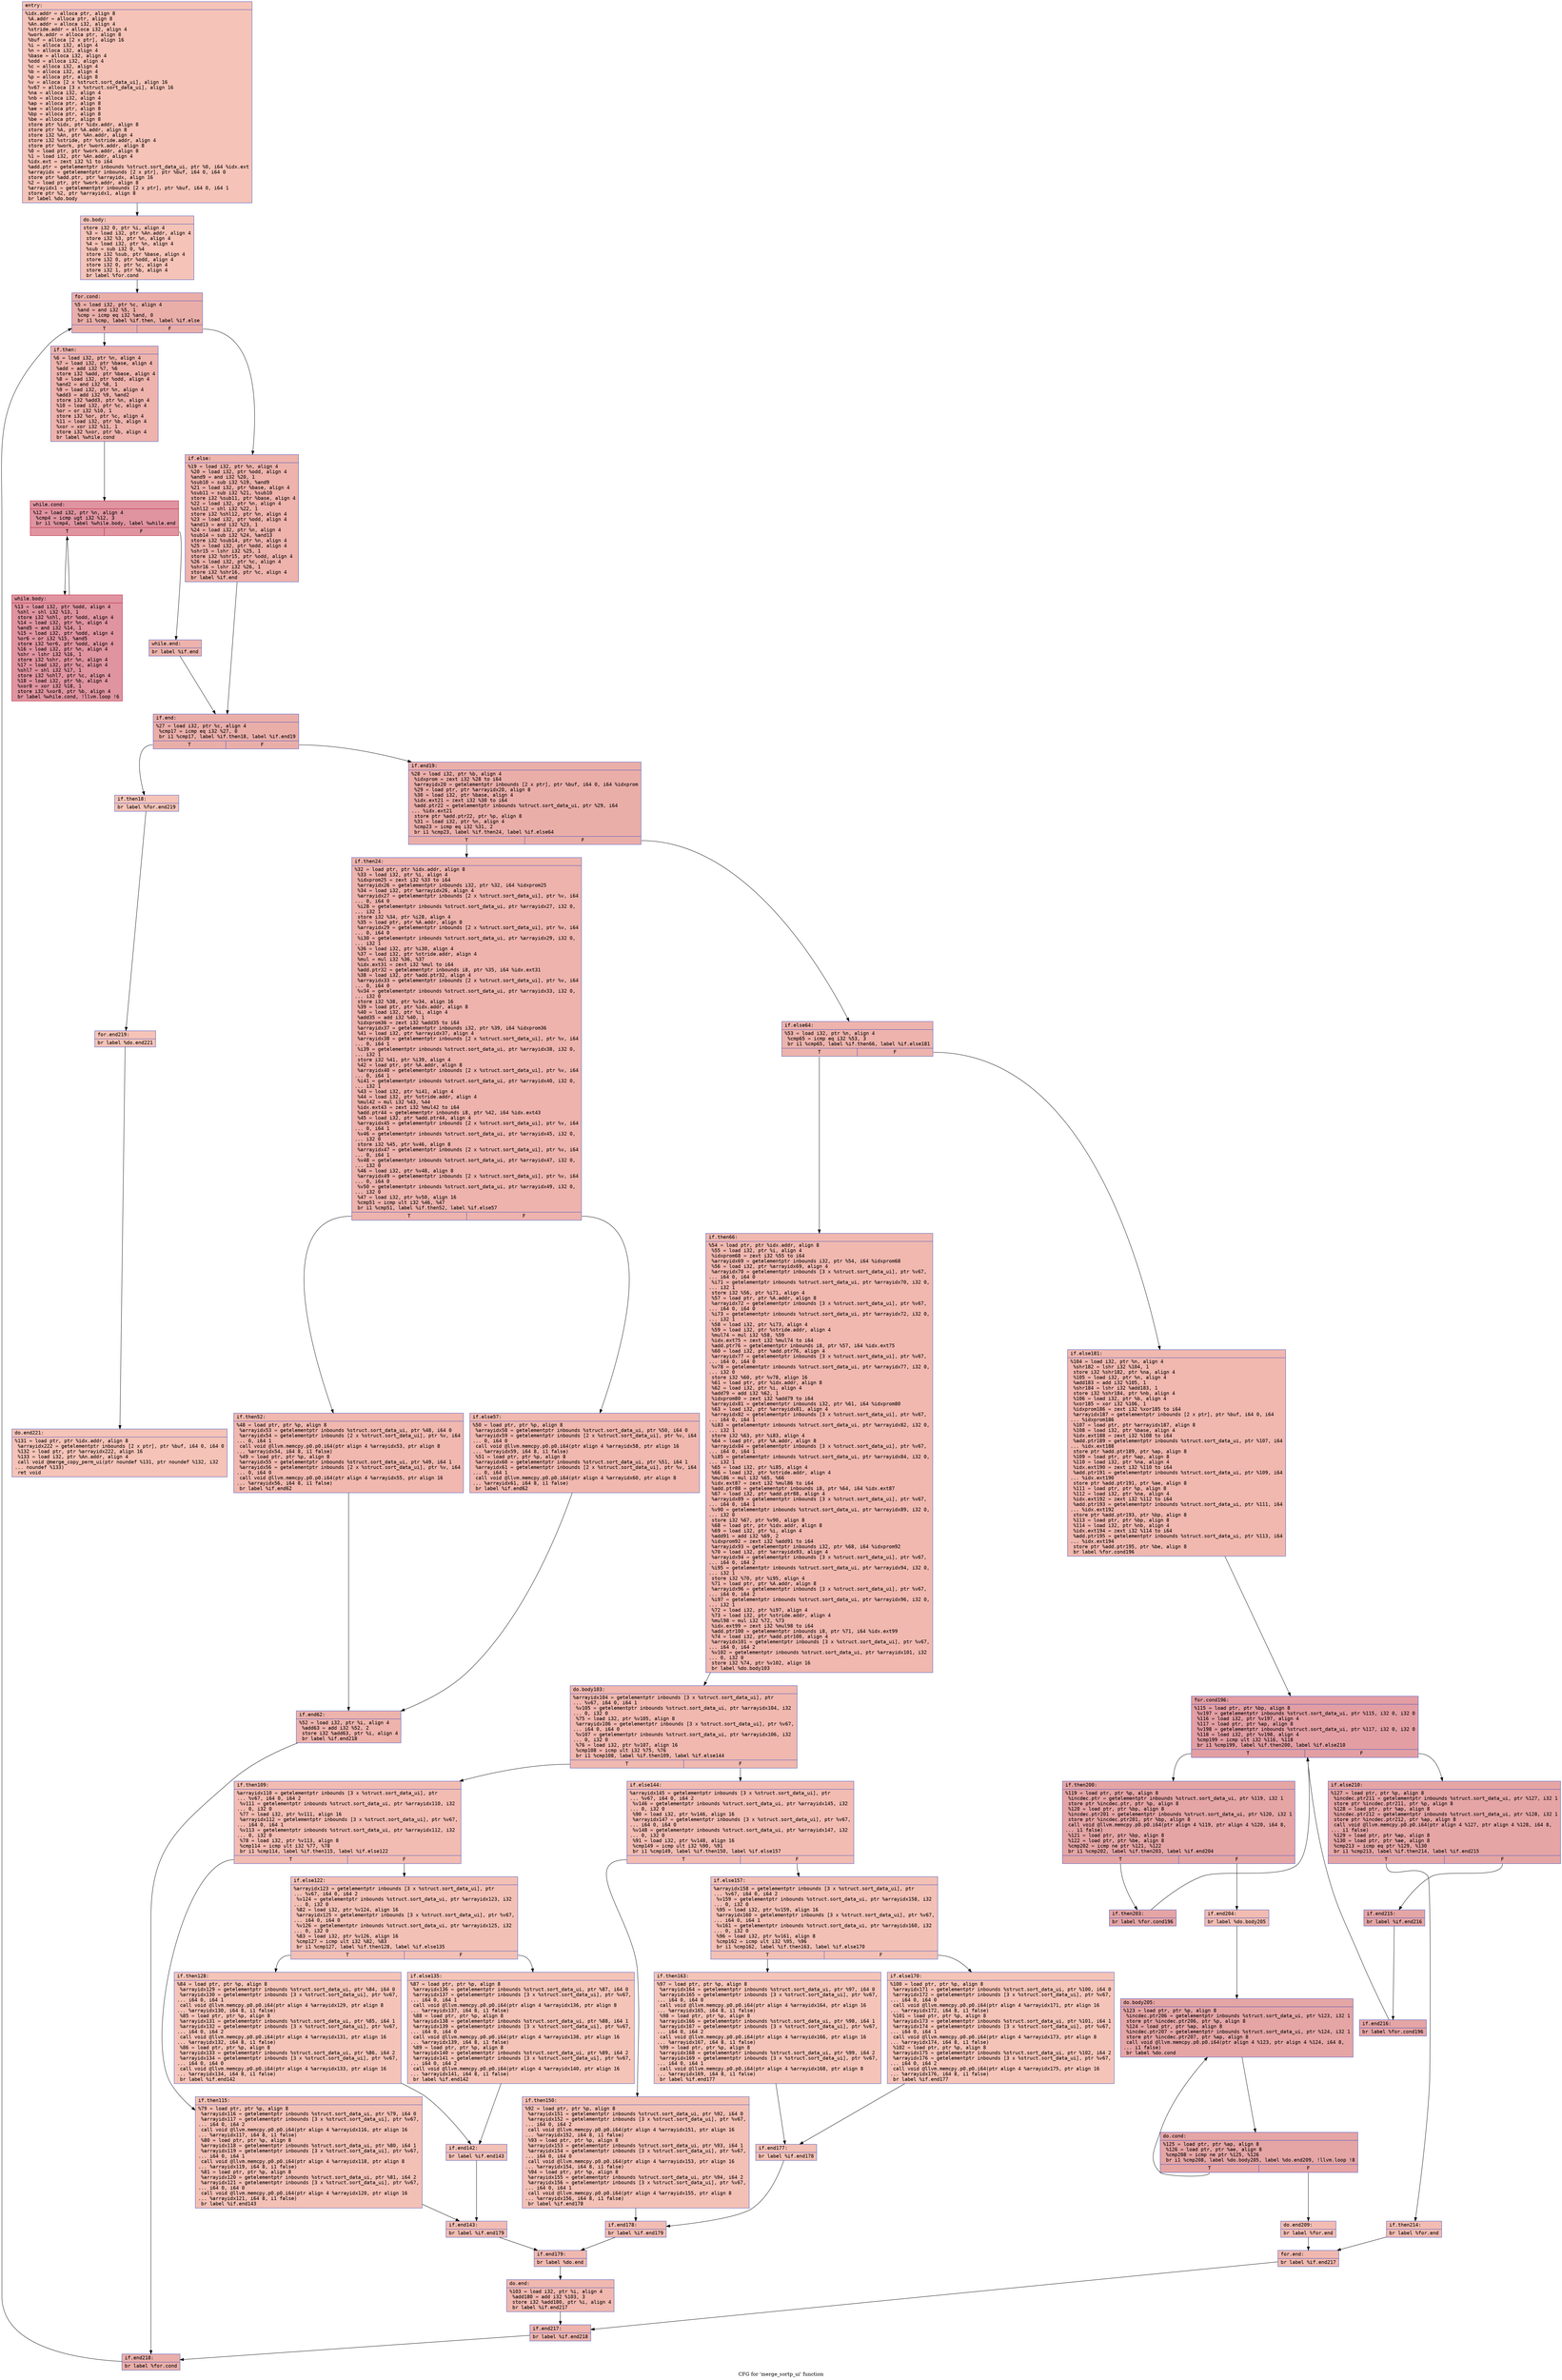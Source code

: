 digraph "CFG for 'merge_sortp_ui' function" {
	label="CFG for 'merge_sortp_ui' function";

	Node0x5564aadb8450 [shape=record,color="#3d50c3ff", style=filled, fillcolor="#e8765c70" fontname="Courier",label="{entry:\l|  %idx.addr = alloca ptr, align 8\l  %A.addr = alloca ptr, align 8\l  %An.addr = alloca i32, align 4\l  %stride.addr = alloca i32, align 4\l  %work.addr = alloca ptr, align 8\l  %buf = alloca [2 x ptr], align 16\l  %i = alloca i32, align 4\l  %n = alloca i32, align 4\l  %base = alloca i32, align 4\l  %odd = alloca i32, align 4\l  %c = alloca i32, align 4\l  %b = alloca i32, align 4\l  %p = alloca ptr, align 8\l  %v = alloca [2 x %struct.sort_data_ui], align 16\l  %v67 = alloca [3 x %struct.sort_data_ui], align 16\l  %na = alloca i32, align 4\l  %nb = alloca i32, align 4\l  %ap = alloca ptr, align 8\l  %ae = alloca ptr, align 8\l  %bp = alloca ptr, align 8\l  %be = alloca ptr, align 8\l  store ptr %idx, ptr %idx.addr, align 8\l  store ptr %A, ptr %A.addr, align 8\l  store i32 %An, ptr %An.addr, align 4\l  store i32 %stride, ptr %stride.addr, align 4\l  store ptr %work, ptr %work.addr, align 8\l  %0 = load ptr, ptr %work.addr, align 8\l  %1 = load i32, ptr %An.addr, align 4\l  %idx.ext = zext i32 %1 to i64\l  %add.ptr = getelementptr inbounds %struct.sort_data_ui, ptr %0, i64 %idx.ext\l  %arrayidx = getelementptr inbounds [2 x ptr], ptr %buf, i64 0, i64 0\l  store ptr %add.ptr, ptr %arrayidx, align 16\l  %2 = load ptr, ptr %work.addr, align 8\l  %arrayidx1 = getelementptr inbounds [2 x ptr], ptr %buf, i64 0, i64 1\l  store ptr %2, ptr %arrayidx1, align 8\l  br label %do.body\l}"];
	Node0x5564aadb8450 -> Node0x5564aadba020[tooltip="entry -> do.body\nProbability 100.00%" ];
	Node0x5564aadba020 [shape=record,color="#3d50c3ff", style=filled, fillcolor="#e8765c70" fontname="Courier",label="{do.body:\l|  store i32 0, ptr %i, align 4\l  %3 = load i32, ptr %An.addr, align 4\l  store i32 %3, ptr %n, align 4\l  %4 = load i32, ptr %n, align 4\l  %sub = sub i32 0, %4\l  store i32 %sub, ptr %base, align 4\l  store i32 0, ptr %odd, align 4\l  store i32 0, ptr %c, align 4\l  store i32 1, ptr %b, align 4\l  br label %for.cond\l}"];
	Node0x5564aadba020 -> Node0x5564aadba650[tooltip="do.body -> for.cond\nProbability 100.00%" ];
	Node0x5564aadba650 [shape=record,color="#3d50c3ff", style=filled, fillcolor="#d0473d70" fontname="Courier",label="{for.cond:\l|  %5 = load i32, ptr %c, align 4\l  %and = and i32 %5, 1\l  %cmp = icmp eq i32 %and, 0\l  br i1 %cmp, label %if.then, label %if.else\l|{<s0>T|<s1>F}}"];
	Node0x5564aadba650:s0 -> Node0x5564aadba920[tooltip="for.cond -> if.then\nProbability 50.00%" ];
	Node0x5564aadba650:s1 -> Node0x5564aadba990[tooltip="for.cond -> if.else\nProbability 50.00%" ];
	Node0x5564aadba920 [shape=record,color="#3d50c3ff", style=filled, fillcolor="#d6524470" fontname="Courier",label="{if.then:\l|  %6 = load i32, ptr %n, align 4\l  %7 = load i32, ptr %base, align 4\l  %add = add i32 %7, %6\l  store i32 %add, ptr %base, align 4\l  %8 = load i32, ptr %odd, align 4\l  %and2 = and i32 %8, 1\l  %9 = load i32, ptr %n, align 4\l  %add3 = add i32 %9, %and2\l  store i32 %add3, ptr %n, align 4\l  %10 = load i32, ptr %c, align 4\l  %or = or i32 %10, 1\l  store i32 %or, ptr %c, align 4\l  %11 = load i32, ptr %b, align 4\l  %xor = xor i32 %11, 1\l  store i32 %xor, ptr %b, align 4\l  br label %while.cond\l}"];
	Node0x5564aadba920 -> Node0x5564aadbb3a0[tooltip="if.then -> while.cond\nProbability 100.00%" ];
	Node0x5564aadbb3a0 [shape=record,color="#b70d28ff", style=filled, fillcolor="#b70d2870" fontname="Courier",label="{while.cond:\l|  %12 = load i32, ptr %n, align 4\l  %cmp4 = icmp ugt i32 %12, 3\l  br i1 %cmp4, label %while.body, label %while.end\l|{<s0>T|<s1>F}}"];
	Node0x5564aadbb3a0:s0 -> Node0x5564aadbb5c0[tooltip="while.cond -> while.body\nProbability 96.88%" ];
	Node0x5564aadbb3a0:s1 -> Node0x5564aadbb640[tooltip="while.cond -> while.end\nProbability 3.12%" ];
	Node0x5564aadbb5c0 [shape=record,color="#b70d28ff", style=filled, fillcolor="#b70d2870" fontname="Courier",label="{while.body:\l|  %13 = load i32, ptr %odd, align 4\l  %shl = shl i32 %13, 1\l  store i32 %shl, ptr %odd, align 4\l  %14 = load i32, ptr %n, align 4\l  %and5 = and i32 %14, 1\l  %15 = load i32, ptr %odd, align 4\l  %or6 = or i32 %15, %and5\l  store i32 %or6, ptr %odd, align 4\l  %16 = load i32, ptr %n, align 4\l  %shr = lshr i32 %16, 1\l  store i32 %shr, ptr %n, align 4\l  %17 = load i32, ptr %c, align 4\l  %shl7 = shl i32 %17, 1\l  store i32 %shl7, ptr %c, align 4\l  %18 = load i32, ptr %b, align 4\l  %xor8 = xor i32 %18, 1\l  store i32 %xor8, ptr %b, align 4\l  br label %while.cond, !llvm.loop !6\l}"];
	Node0x5564aadbb5c0 -> Node0x5564aadbb3a0[tooltip="while.body -> while.cond\nProbability 100.00%" ];
	Node0x5564aadbb640 [shape=record,color="#3d50c3ff", style=filled, fillcolor="#d6524470" fontname="Courier",label="{while.end:\l|  br label %if.end\l}"];
	Node0x5564aadbb640 -> Node0x5564aadbc990[tooltip="while.end -> if.end\nProbability 100.00%" ];
	Node0x5564aadba990 [shape=record,color="#3d50c3ff", style=filled, fillcolor="#d6524470" fontname="Courier",label="{if.else:\l|  %19 = load i32, ptr %n, align 4\l  %20 = load i32, ptr %odd, align 4\l  %and9 = and i32 %20, 1\l  %sub10 = sub i32 %19, %and9\l  %21 = load i32, ptr %base, align 4\l  %sub11 = sub i32 %21, %sub10\l  store i32 %sub11, ptr %base, align 4\l  %22 = load i32, ptr %n, align 4\l  %shl12 = shl i32 %22, 1\l  store i32 %shl12, ptr %n, align 4\l  %23 = load i32, ptr %odd, align 4\l  %and13 = and i32 %23, 1\l  %24 = load i32, ptr %n, align 4\l  %sub14 = sub i32 %24, %and13\l  store i32 %sub14, ptr %n, align 4\l  %25 = load i32, ptr %odd, align 4\l  %shr15 = lshr i32 %25, 1\l  store i32 %shr15, ptr %odd, align 4\l  %26 = load i32, ptr %c, align 4\l  %shr16 = lshr i32 %26, 1\l  store i32 %shr16, ptr %c, align 4\l  br label %if.end\l}"];
	Node0x5564aadba990 -> Node0x5564aadbc990[tooltip="if.else -> if.end\nProbability 100.00%" ];
	Node0x5564aadbc990 [shape=record,color="#3d50c3ff", style=filled, fillcolor="#d0473d70" fontname="Courier",label="{if.end:\l|  %27 = load i32, ptr %c, align 4\l  %cmp17 = icmp eq i32 %27, 0\l  br i1 %cmp17, label %if.then18, label %if.end19\l|{<s0>T|<s1>F}}"];
	Node0x5564aadbc990:s0 -> Node0x5564aadbd8b0[tooltip="if.end -> if.then18\nProbability 3.12%" ];
	Node0x5564aadbc990:s1 -> Node0x5564aadbd930[tooltip="if.end -> if.end19\nProbability 96.88%" ];
	Node0x5564aadbd8b0 [shape=record,color="#3d50c3ff", style=filled, fillcolor="#e8765c70" fontname="Courier",label="{if.then18:\l|  br label %for.end219\l}"];
	Node0x5564aadbd8b0 -> Node0x5564aadbda60[tooltip="if.then18 -> for.end219\nProbability 100.00%" ];
	Node0x5564aadbd930 [shape=record,color="#3d50c3ff", style=filled, fillcolor="#d0473d70" fontname="Courier",label="{if.end19:\l|  %28 = load i32, ptr %b, align 4\l  %idxprom = zext i32 %28 to i64\l  %arrayidx20 = getelementptr inbounds [2 x ptr], ptr %buf, i64 0, i64 %idxprom\l  %29 = load ptr, ptr %arrayidx20, align 8\l  %30 = load i32, ptr %base, align 4\l  %idx.ext21 = zext i32 %30 to i64\l  %add.ptr22 = getelementptr inbounds %struct.sort_data_ui, ptr %29, i64\l... %idx.ext21\l  store ptr %add.ptr22, ptr %p, align 8\l  %31 = load i32, ptr %n, align 4\l  %cmp23 = icmp eq i32 %31, 2\l  br i1 %cmp23, label %if.then24, label %if.else64\l|{<s0>T|<s1>F}}"];
	Node0x5564aadbd930:s0 -> Node0x5564aadbe190[tooltip="if.end19 -> if.then24\nProbability 50.00%" ];
	Node0x5564aadbd930:s1 -> Node0x5564aadbe210[tooltip="if.end19 -> if.else64\nProbability 50.00%" ];
	Node0x5564aadbe190 [shape=record,color="#3d50c3ff", style=filled, fillcolor="#d6524470" fontname="Courier",label="{if.then24:\l|  %32 = load ptr, ptr %idx.addr, align 8\l  %33 = load i32, ptr %i, align 4\l  %idxprom25 = zext i32 %33 to i64\l  %arrayidx26 = getelementptr inbounds i32, ptr %32, i64 %idxprom25\l  %34 = load i32, ptr %arrayidx26, align 4\l  %arrayidx27 = getelementptr inbounds [2 x %struct.sort_data_ui], ptr %v, i64\l... 0, i64 0\l  %i28 = getelementptr inbounds %struct.sort_data_ui, ptr %arrayidx27, i32 0,\l... i32 1\l  store i32 %34, ptr %i28, align 4\l  %35 = load ptr, ptr %A.addr, align 8\l  %arrayidx29 = getelementptr inbounds [2 x %struct.sort_data_ui], ptr %v, i64\l... 0, i64 0\l  %i30 = getelementptr inbounds %struct.sort_data_ui, ptr %arrayidx29, i32 0,\l... i32 1\l  %36 = load i32, ptr %i30, align 4\l  %37 = load i32, ptr %stride.addr, align 4\l  %mul = mul i32 %36, %37\l  %idx.ext31 = zext i32 %mul to i64\l  %add.ptr32 = getelementptr inbounds i8, ptr %35, i64 %idx.ext31\l  %38 = load i32, ptr %add.ptr32, align 4\l  %arrayidx33 = getelementptr inbounds [2 x %struct.sort_data_ui], ptr %v, i64\l... 0, i64 0\l  %v34 = getelementptr inbounds %struct.sort_data_ui, ptr %arrayidx33, i32 0,\l... i32 0\l  store i32 %38, ptr %v34, align 16\l  %39 = load ptr, ptr %idx.addr, align 8\l  %40 = load i32, ptr %i, align 4\l  %add35 = add i32 %40, 1\l  %idxprom36 = zext i32 %add35 to i64\l  %arrayidx37 = getelementptr inbounds i32, ptr %39, i64 %idxprom36\l  %41 = load i32, ptr %arrayidx37, align 4\l  %arrayidx38 = getelementptr inbounds [2 x %struct.sort_data_ui], ptr %v, i64\l... 0, i64 1\l  %i39 = getelementptr inbounds %struct.sort_data_ui, ptr %arrayidx38, i32 0,\l... i32 1\l  store i32 %41, ptr %i39, align 4\l  %42 = load ptr, ptr %A.addr, align 8\l  %arrayidx40 = getelementptr inbounds [2 x %struct.sort_data_ui], ptr %v, i64\l... 0, i64 1\l  %i41 = getelementptr inbounds %struct.sort_data_ui, ptr %arrayidx40, i32 0,\l... i32 1\l  %43 = load i32, ptr %i41, align 4\l  %44 = load i32, ptr %stride.addr, align 4\l  %mul42 = mul i32 %43, %44\l  %idx.ext43 = zext i32 %mul42 to i64\l  %add.ptr44 = getelementptr inbounds i8, ptr %42, i64 %idx.ext43\l  %45 = load i32, ptr %add.ptr44, align 4\l  %arrayidx45 = getelementptr inbounds [2 x %struct.sort_data_ui], ptr %v, i64\l... 0, i64 1\l  %v46 = getelementptr inbounds %struct.sort_data_ui, ptr %arrayidx45, i32 0,\l... i32 0\l  store i32 %45, ptr %v46, align 8\l  %arrayidx47 = getelementptr inbounds [2 x %struct.sort_data_ui], ptr %v, i64\l... 0, i64 1\l  %v48 = getelementptr inbounds %struct.sort_data_ui, ptr %arrayidx47, i32 0,\l... i32 0\l  %46 = load i32, ptr %v48, align 8\l  %arrayidx49 = getelementptr inbounds [2 x %struct.sort_data_ui], ptr %v, i64\l... 0, i64 0\l  %v50 = getelementptr inbounds %struct.sort_data_ui, ptr %arrayidx49, i32 0,\l... i32 0\l  %47 = load i32, ptr %v50, align 16\l  %cmp51 = icmp ult i32 %46, %47\l  br i1 %cmp51, label %if.then52, label %if.else57\l|{<s0>T|<s1>F}}"];
	Node0x5564aadbe190:s0 -> Node0x5564aadbbed0[tooltip="if.then24 -> if.then52\nProbability 50.00%" ];
	Node0x5564aadbe190:s1 -> Node0x5564aadbbf50[tooltip="if.then24 -> if.else57\nProbability 50.00%" ];
	Node0x5564aadbbed0 [shape=record,color="#3d50c3ff", style=filled, fillcolor="#dc5d4a70" fontname="Courier",label="{if.then52:\l|  %48 = load ptr, ptr %p, align 8\l  %arrayidx53 = getelementptr inbounds %struct.sort_data_ui, ptr %48, i64 0\l  %arrayidx54 = getelementptr inbounds [2 x %struct.sort_data_ui], ptr %v, i64\l... 0, i64 1\l  call void @llvm.memcpy.p0.p0.i64(ptr align 4 %arrayidx53, ptr align 8\l... %arrayidx54, i64 8, i1 false)\l  %49 = load ptr, ptr %p, align 8\l  %arrayidx55 = getelementptr inbounds %struct.sort_data_ui, ptr %49, i64 1\l  %arrayidx56 = getelementptr inbounds [2 x %struct.sort_data_ui], ptr %v, i64\l... 0, i64 0\l  call void @llvm.memcpy.p0.p0.i64(ptr align 4 %arrayidx55, ptr align 16\l... %arrayidx56, i64 8, i1 false)\l  br label %if.end62\l}"];
	Node0x5564aadbbed0 -> Node0x5564aadc1d40[tooltip="if.then52 -> if.end62\nProbability 100.00%" ];
	Node0x5564aadbbf50 [shape=record,color="#3d50c3ff", style=filled, fillcolor="#dc5d4a70" fontname="Courier",label="{if.else57:\l|  %50 = load ptr, ptr %p, align 8\l  %arrayidx58 = getelementptr inbounds %struct.sort_data_ui, ptr %50, i64 0\l  %arrayidx59 = getelementptr inbounds [2 x %struct.sort_data_ui], ptr %v, i64\l... 0, i64 0\l  call void @llvm.memcpy.p0.p0.i64(ptr align 4 %arrayidx58, ptr align 16\l... %arrayidx59, i64 8, i1 false)\l  %51 = load ptr, ptr %p, align 8\l  %arrayidx60 = getelementptr inbounds %struct.sort_data_ui, ptr %51, i64 1\l  %arrayidx61 = getelementptr inbounds [2 x %struct.sort_data_ui], ptr %v, i64\l... 0, i64 1\l  call void @llvm.memcpy.p0.p0.i64(ptr align 4 %arrayidx60, ptr align 8\l... %arrayidx61, i64 8, i1 false)\l  br label %if.end62\l}"];
	Node0x5564aadbbf50 -> Node0x5564aadc1d40[tooltip="if.else57 -> if.end62\nProbability 100.00%" ];
	Node0x5564aadc1d40 [shape=record,color="#3d50c3ff", style=filled, fillcolor="#d6524470" fontname="Courier",label="{if.end62:\l|  %52 = load i32, ptr %i, align 4\l  %add63 = add i32 %52, 2\l  store i32 %add63, ptr %i, align 4\l  br label %if.end218\l}"];
	Node0x5564aadc1d40 -> Node0x5564aadc2770[tooltip="if.end62 -> if.end218\nProbability 100.00%" ];
	Node0x5564aadbe210 [shape=record,color="#3d50c3ff", style=filled, fillcolor="#d6524470" fontname="Courier",label="{if.else64:\l|  %53 = load i32, ptr %n, align 4\l  %cmp65 = icmp eq i32 %53, 3\l  br i1 %cmp65, label %if.then66, label %if.else181\l|{<s0>T|<s1>F}}"];
	Node0x5564aadbe210:s0 -> Node0x5564aadc2940[tooltip="if.else64 -> if.then66\nProbability 50.00%" ];
	Node0x5564aadbe210:s1 -> Node0x5564aadc2990[tooltip="if.else64 -> if.else181\nProbability 50.00%" ];
	Node0x5564aadc2940 [shape=record,color="#3d50c3ff", style=filled, fillcolor="#dc5d4a70" fontname="Courier",label="{if.then66:\l|  %54 = load ptr, ptr %idx.addr, align 8\l  %55 = load i32, ptr %i, align 4\l  %idxprom68 = zext i32 %55 to i64\l  %arrayidx69 = getelementptr inbounds i32, ptr %54, i64 %idxprom68\l  %56 = load i32, ptr %arrayidx69, align 4\l  %arrayidx70 = getelementptr inbounds [3 x %struct.sort_data_ui], ptr %v67,\l... i64 0, i64 0\l  %i71 = getelementptr inbounds %struct.sort_data_ui, ptr %arrayidx70, i32 0,\l... i32 1\l  store i32 %56, ptr %i71, align 4\l  %57 = load ptr, ptr %A.addr, align 8\l  %arrayidx72 = getelementptr inbounds [3 x %struct.sort_data_ui], ptr %v67,\l... i64 0, i64 0\l  %i73 = getelementptr inbounds %struct.sort_data_ui, ptr %arrayidx72, i32 0,\l... i32 1\l  %58 = load i32, ptr %i73, align 4\l  %59 = load i32, ptr %stride.addr, align 4\l  %mul74 = mul i32 %58, %59\l  %idx.ext75 = zext i32 %mul74 to i64\l  %add.ptr76 = getelementptr inbounds i8, ptr %57, i64 %idx.ext75\l  %60 = load i32, ptr %add.ptr76, align 4\l  %arrayidx77 = getelementptr inbounds [3 x %struct.sort_data_ui], ptr %v67,\l... i64 0, i64 0\l  %v78 = getelementptr inbounds %struct.sort_data_ui, ptr %arrayidx77, i32 0,\l... i32 0\l  store i32 %60, ptr %v78, align 16\l  %61 = load ptr, ptr %idx.addr, align 8\l  %62 = load i32, ptr %i, align 4\l  %add79 = add i32 %62, 1\l  %idxprom80 = zext i32 %add79 to i64\l  %arrayidx81 = getelementptr inbounds i32, ptr %61, i64 %idxprom80\l  %63 = load i32, ptr %arrayidx81, align 4\l  %arrayidx82 = getelementptr inbounds [3 x %struct.sort_data_ui], ptr %v67,\l... i64 0, i64 1\l  %i83 = getelementptr inbounds %struct.sort_data_ui, ptr %arrayidx82, i32 0,\l... i32 1\l  store i32 %63, ptr %i83, align 4\l  %64 = load ptr, ptr %A.addr, align 8\l  %arrayidx84 = getelementptr inbounds [3 x %struct.sort_data_ui], ptr %v67,\l... i64 0, i64 1\l  %i85 = getelementptr inbounds %struct.sort_data_ui, ptr %arrayidx84, i32 0,\l... i32 1\l  %65 = load i32, ptr %i85, align 4\l  %66 = load i32, ptr %stride.addr, align 4\l  %mul86 = mul i32 %65, %66\l  %idx.ext87 = zext i32 %mul86 to i64\l  %add.ptr88 = getelementptr inbounds i8, ptr %64, i64 %idx.ext87\l  %67 = load i32, ptr %add.ptr88, align 4\l  %arrayidx89 = getelementptr inbounds [3 x %struct.sort_data_ui], ptr %v67,\l... i64 0, i64 1\l  %v90 = getelementptr inbounds %struct.sort_data_ui, ptr %arrayidx89, i32 0,\l... i32 0\l  store i32 %67, ptr %v90, align 8\l  %68 = load ptr, ptr %idx.addr, align 8\l  %69 = load i32, ptr %i, align 4\l  %add91 = add i32 %69, 2\l  %idxprom92 = zext i32 %add91 to i64\l  %arrayidx93 = getelementptr inbounds i32, ptr %68, i64 %idxprom92\l  %70 = load i32, ptr %arrayidx93, align 4\l  %arrayidx94 = getelementptr inbounds [3 x %struct.sort_data_ui], ptr %v67,\l... i64 0, i64 2\l  %i95 = getelementptr inbounds %struct.sort_data_ui, ptr %arrayidx94, i32 0,\l... i32 1\l  store i32 %70, ptr %i95, align 4\l  %71 = load ptr, ptr %A.addr, align 8\l  %arrayidx96 = getelementptr inbounds [3 x %struct.sort_data_ui], ptr %v67,\l... i64 0, i64 2\l  %i97 = getelementptr inbounds %struct.sort_data_ui, ptr %arrayidx96, i32 0,\l... i32 1\l  %72 = load i32, ptr %i97, align 4\l  %73 = load i32, ptr %stride.addr, align 4\l  %mul98 = mul i32 %72, %73\l  %idx.ext99 = zext i32 %mul98 to i64\l  %add.ptr100 = getelementptr inbounds i8, ptr %71, i64 %idx.ext99\l  %74 = load i32, ptr %add.ptr100, align 4\l  %arrayidx101 = getelementptr inbounds [3 x %struct.sort_data_ui], ptr %v67,\l... i64 0, i64 2\l  %v102 = getelementptr inbounds %struct.sort_data_ui, ptr %arrayidx101, i32\l... 0, i32 0\l  store i32 %74, ptr %v102, align 16\l  br label %do.body103\l}"];
	Node0x5564aadc2940 -> Node0x5564aadc5560[tooltip="if.then66 -> do.body103\nProbability 100.00%" ];
	Node0x5564aadc5560 [shape=record,color="#3d50c3ff", style=filled, fillcolor="#dc5d4a70" fontname="Courier",label="{do.body103:\l|  %arrayidx104 = getelementptr inbounds [3 x %struct.sort_data_ui], ptr\l... %v67, i64 0, i64 1\l  %v105 = getelementptr inbounds %struct.sort_data_ui, ptr %arrayidx104, i32\l... 0, i32 0\l  %75 = load i32, ptr %v105, align 8\l  %arrayidx106 = getelementptr inbounds [3 x %struct.sort_data_ui], ptr %v67,\l... i64 0, i64 0\l  %v107 = getelementptr inbounds %struct.sort_data_ui, ptr %arrayidx106, i32\l... 0, i32 0\l  %76 = load i32, ptr %v107, align 16\l  %cmp108 = icmp ult i32 %75, %76\l  br i1 %cmp108, label %if.then109, label %if.else144\l|{<s0>T|<s1>F}}"];
	Node0x5564aadc5560:s0 -> Node0x5564aadc5ba0[tooltip="do.body103 -> if.then109\nProbability 50.00%" ];
	Node0x5564aadc5560:s1 -> Node0x5564aadc5c20[tooltip="do.body103 -> if.else144\nProbability 50.00%" ];
	Node0x5564aadc5ba0 [shape=record,color="#3d50c3ff", style=filled, fillcolor="#e1675170" fontname="Courier",label="{if.then109:\l|  %arrayidx110 = getelementptr inbounds [3 x %struct.sort_data_ui], ptr\l... %v67, i64 0, i64 2\l  %v111 = getelementptr inbounds %struct.sort_data_ui, ptr %arrayidx110, i32\l... 0, i32 0\l  %77 = load i32, ptr %v111, align 16\l  %arrayidx112 = getelementptr inbounds [3 x %struct.sort_data_ui], ptr %v67,\l... i64 0, i64 1\l  %v113 = getelementptr inbounds %struct.sort_data_ui, ptr %arrayidx112, i32\l... 0, i32 0\l  %78 = load i32, ptr %v113, align 8\l  %cmp114 = icmp ult i32 %77, %78\l  br i1 %cmp114, label %if.then115, label %if.else122\l|{<s0>T|<s1>F}}"];
	Node0x5564aadc5ba0:s0 -> Node0x5564aadc6300[tooltip="if.then109 -> if.then115\nProbability 50.00%" ];
	Node0x5564aadc5ba0:s1 -> Node0x5564aadc6380[tooltip="if.then109 -> if.else122\nProbability 50.00%" ];
	Node0x5564aadc6300 [shape=record,color="#3d50c3ff", style=filled, fillcolor="#e5705870" fontname="Courier",label="{if.then115:\l|  %79 = load ptr, ptr %p, align 8\l  %arrayidx116 = getelementptr inbounds %struct.sort_data_ui, ptr %79, i64 0\l  %arrayidx117 = getelementptr inbounds [3 x %struct.sort_data_ui], ptr %v67,\l... i64 0, i64 2\l  call void @llvm.memcpy.p0.p0.i64(ptr align 4 %arrayidx116, ptr align 16\l... %arrayidx117, i64 8, i1 false)\l  %80 = load ptr, ptr %p, align 8\l  %arrayidx118 = getelementptr inbounds %struct.sort_data_ui, ptr %80, i64 1\l  %arrayidx119 = getelementptr inbounds [3 x %struct.sort_data_ui], ptr %v67,\l... i64 0, i64 1\l  call void @llvm.memcpy.p0.p0.i64(ptr align 4 %arrayidx118, ptr align 8\l... %arrayidx119, i64 8, i1 false)\l  %81 = load ptr, ptr %p, align 8\l  %arrayidx120 = getelementptr inbounds %struct.sort_data_ui, ptr %81, i64 2\l  %arrayidx121 = getelementptr inbounds [3 x %struct.sort_data_ui], ptr %v67,\l... i64 0, i64 0\l  call void @llvm.memcpy.p0.p0.i64(ptr align 4 %arrayidx120, ptr align 16\l... %arrayidx121, i64 8, i1 false)\l  br label %if.end143\l}"];
	Node0x5564aadc6300 -> Node0x5564aadc7060[tooltip="if.then115 -> if.end143\nProbability 100.00%" ];
	Node0x5564aadc6380 [shape=record,color="#3d50c3ff", style=filled, fillcolor="#e5705870" fontname="Courier",label="{if.else122:\l|  %arrayidx123 = getelementptr inbounds [3 x %struct.sort_data_ui], ptr\l... %v67, i64 0, i64 2\l  %v124 = getelementptr inbounds %struct.sort_data_ui, ptr %arrayidx123, i32\l... 0, i32 0\l  %82 = load i32, ptr %v124, align 16\l  %arrayidx125 = getelementptr inbounds [3 x %struct.sort_data_ui], ptr %v67,\l... i64 0, i64 0\l  %v126 = getelementptr inbounds %struct.sort_data_ui, ptr %arrayidx125, i32\l... 0, i32 0\l  %83 = load i32, ptr %v126, align 16\l  %cmp127 = icmp ult i32 %82, %83\l  br i1 %cmp127, label %if.then128, label %if.else135\l|{<s0>T|<s1>F}}"];
	Node0x5564aadc6380:s0 -> Node0x5564aadc7600[tooltip="if.else122 -> if.then128\nProbability 50.00%" ];
	Node0x5564aadc6380:s1 -> Node0x5564aadc7680[tooltip="if.else122 -> if.else135\nProbability 50.00%" ];
	Node0x5564aadc7600 [shape=record,color="#3d50c3ff", style=filled, fillcolor="#e97a5f70" fontname="Courier",label="{if.then128:\l|  %84 = load ptr, ptr %p, align 8\l  %arrayidx129 = getelementptr inbounds %struct.sort_data_ui, ptr %84, i64 0\l  %arrayidx130 = getelementptr inbounds [3 x %struct.sort_data_ui], ptr %v67,\l... i64 0, i64 1\l  call void @llvm.memcpy.p0.p0.i64(ptr align 4 %arrayidx129, ptr align 8\l... %arrayidx130, i64 8, i1 false)\l  %85 = load ptr, ptr %p, align 8\l  %arrayidx131 = getelementptr inbounds %struct.sort_data_ui, ptr %85, i64 1\l  %arrayidx132 = getelementptr inbounds [3 x %struct.sort_data_ui], ptr %v67,\l... i64 0, i64 2\l  call void @llvm.memcpy.p0.p0.i64(ptr align 4 %arrayidx131, ptr align 16\l... %arrayidx132, i64 8, i1 false)\l  %86 = load ptr, ptr %p, align 8\l  %arrayidx133 = getelementptr inbounds %struct.sort_data_ui, ptr %86, i64 2\l  %arrayidx134 = getelementptr inbounds [3 x %struct.sort_data_ui], ptr %v67,\l... i64 0, i64 0\l  call void @llvm.memcpy.p0.p0.i64(ptr align 4 %arrayidx133, ptr align 16\l... %arrayidx134, i64 8, i1 false)\l  br label %if.end142\l}"];
	Node0x5564aadc7600 -> Node0x5564aadc8360[tooltip="if.then128 -> if.end142\nProbability 100.00%" ];
	Node0x5564aadc7680 [shape=record,color="#3d50c3ff", style=filled, fillcolor="#e97a5f70" fontname="Courier",label="{if.else135:\l|  %87 = load ptr, ptr %p, align 8\l  %arrayidx136 = getelementptr inbounds %struct.sort_data_ui, ptr %87, i64 0\l  %arrayidx137 = getelementptr inbounds [3 x %struct.sort_data_ui], ptr %v67,\l... i64 0, i64 1\l  call void @llvm.memcpy.p0.p0.i64(ptr align 4 %arrayidx136, ptr align 8\l... %arrayidx137, i64 8, i1 false)\l  %88 = load ptr, ptr %p, align 8\l  %arrayidx138 = getelementptr inbounds %struct.sort_data_ui, ptr %88, i64 1\l  %arrayidx139 = getelementptr inbounds [3 x %struct.sort_data_ui], ptr %v67,\l... i64 0, i64 0\l  call void @llvm.memcpy.p0.p0.i64(ptr align 4 %arrayidx138, ptr align 16\l... %arrayidx139, i64 8, i1 false)\l  %89 = load ptr, ptr %p, align 8\l  %arrayidx140 = getelementptr inbounds %struct.sort_data_ui, ptr %89, i64 2\l  %arrayidx141 = getelementptr inbounds [3 x %struct.sort_data_ui], ptr %v67,\l... i64 0, i64 2\l  call void @llvm.memcpy.p0.p0.i64(ptr align 4 %arrayidx140, ptr align 16\l... %arrayidx141, i64 8, i1 false)\l  br label %if.end142\l}"];
	Node0x5564aadc7680 -> Node0x5564aadc8360[tooltip="if.else135 -> if.end142\nProbability 100.00%" ];
	Node0x5564aadc8360 [shape=record,color="#3d50c3ff", style=filled, fillcolor="#e5705870" fontname="Courier",label="{if.end142:\l|  br label %if.end143\l}"];
	Node0x5564aadc8360 -> Node0x5564aadc7060[tooltip="if.end142 -> if.end143\nProbability 100.00%" ];
	Node0x5564aadc7060 [shape=record,color="#3d50c3ff", style=filled, fillcolor="#e1675170" fontname="Courier",label="{if.end143:\l|  br label %if.end179\l}"];
	Node0x5564aadc7060 -> Node0x5564aadc03b0[tooltip="if.end143 -> if.end179\nProbability 100.00%" ];
	Node0x5564aadc5c20 [shape=record,color="#3d50c3ff", style=filled, fillcolor="#e1675170" fontname="Courier",label="{if.else144:\l|  %arrayidx145 = getelementptr inbounds [3 x %struct.sort_data_ui], ptr\l... %v67, i64 0, i64 2\l  %v146 = getelementptr inbounds %struct.sort_data_ui, ptr %arrayidx145, i32\l... 0, i32 0\l  %90 = load i32, ptr %v146, align 16\l  %arrayidx147 = getelementptr inbounds [3 x %struct.sort_data_ui], ptr %v67,\l... i64 0, i64 0\l  %v148 = getelementptr inbounds %struct.sort_data_ui, ptr %arrayidx147, i32\l... 0, i32 0\l  %91 = load i32, ptr %v148, align 16\l  %cmp149 = icmp ult i32 %90, %91\l  br i1 %cmp149, label %if.then150, label %if.else157\l|{<s0>T|<s1>F}}"];
	Node0x5564aadc5c20:s0 -> Node0x5564aadc0950[tooltip="if.else144 -> if.then150\nProbability 50.00%" ];
	Node0x5564aadc5c20:s1 -> Node0x5564aadc09d0[tooltip="if.else144 -> if.else157\nProbability 50.00%" ];
	Node0x5564aadc0950 [shape=record,color="#3d50c3ff", style=filled, fillcolor="#e5705870" fontname="Courier",label="{if.then150:\l|  %92 = load ptr, ptr %p, align 8\l  %arrayidx151 = getelementptr inbounds %struct.sort_data_ui, ptr %92, i64 0\l  %arrayidx152 = getelementptr inbounds [3 x %struct.sort_data_ui], ptr %v67,\l... i64 0, i64 2\l  call void @llvm.memcpy.p0.p0.i64(ptr align 4 %arrayidx151, ptr align 16\l... %arrayidx152, i64 8, i1 false)\l  %93 = load ptr, ptr %p, align 8\l  %arrayidx153 = getelementptr inbounds %struct.sort_data_ui, ptr %93, i64 1\l  %arrayidx154 = getelementptr inbounds [3 x %struct.sort_data_ui], ptr %v67,\l... i64 0, i64 0\l  call void @llvm.memcpy.p0.p0.i64(ptr align 4 %arrayidx153, ptr align 16\l... %arrayidx154, i64 8, i1 false)\l  %94 = load ptr, ptr %p, align 8\l  %arrayidx155 = getelementptr inbounds %struct.sort_data_ui, ptr %94, i64 2\l  %arrayidx156 = getelementptr inbounds [3 x %struct.sort_data_ui], ptr %v67,\l... i64 0, i64 1\l  call void @llvm.memcpy.p0.p0.i64(ptr align 4 %arrayidx155, ptr align 8\l... %arrayidx156, i64 8, i1 false)\l  br label %if.end178\l}"];
	Node0x5564aadc0950 -> Node0x5564aadcae80[tooltip="if.then150 -> if.end178\nProbability 100.00%" ];
	Node0x5564aadc09d0 [shape=record,color="#3d50c3ff", style=filled, fillcolor="#e5705870" fontname="Courier",label="{if.else157:\l|  %arrayidx158 = getelementptr inbounds [3 x %struct.sort_data_ui], ptr\l... %v67, i64 0, i64 2\l  %v159 = getelementptr inbounds %struct.sort_data_ui, ptr %arrayidx158, i32\l... 0, i32 0\l  %95 = load i32, ptr %v159, align 16\l  %arrayidx160 = getelementptr inbounds [3 x %struct.sort_data_ui], ptr %v67,\l... i64 0, i64 1\l  %v161 = getelementptr inbounds %struct.sort_data_ui, ptr %arrayidx160, i32\l... 0, i32 0\l  %96 = load i32, ptr %v161, align 8\l  %cmp162 = icmp ult i32 %95, %96\l  br i1 %cmp162, label %if.then163, label %if.else170\l|{<s0>T|<s1>F}}"];
	Node0x5564aadc09d0:s0 -> Node0x5564aadc0f60[tooltip="if.else157 -> if.then163\nProbability 50.00%" ];
	Node0x5564aadc09d0:s1 -> Node0x5564aadc0fe0[tooltip="if.else157 -> if.else170\nProbability 50.00%" ];
	Node0x5564aadc0f60 [shape=record,color="#3d50c3ff", style=filled, fillcolor="#e97a5f70" fontname="Courier",label="{if.then163:\l|  %97 = load ptr, ptr %p, align 8\l  %arrayidx164 = getelementptr inbounds %struct.sort_data_ui, ptr %97, i64 0\l  %arrayidx165 = getelementptr inbounds [3 x %struct.sort_data_ui], ptr %v67,\l... i64 0, i64 0\l  call void @llvm.memcpy.p0.p0.i64(ptr align 4 %arrayidx164, ptr align 16\l... %arrayidx165, i64 8, i1 false)\l  %98 = load ptr, ptr %p, align 8\l  %arrayidx166 = getelementptr inbounds %struct.sort_data_ui, ptr %98, i64 1\l  %arrayidx167 = getelementptr inbounds [3 x %struct.sort_data_ui], ptr %v67,\l... i64 0, i64 2\l  call void @llvm.memcpy.p0.p0.i64(ptr align 4 %arrayidx166, ptr align 16\l... %arrayidx167, i64 8, i1 false)\l  %99 = load ptr, ptr %p, align 8\l  %arrayidx168 = getelementptr inbounds %struct.sort_data_ui, ptr %99, i64 2\l  %arrayidx169 = getelementptr inbounds [3 x %struct.sort_data_ui], ptr %v67,\l... i64 0, i64 1\l  call void @llvm.memcpy.p0.p0.i64(ptr align 4 %arrayidx168, ptr align 8\l... %arrayidx169, i64 8, i1 false)\l  br label %if.end177\l}"];
	Node0x5564aadc0f60 -> Node0x5564aadcc940[tooltip="if.then163 -> if.end177\nProbability 100.00%" ];
	Node0x5564aadc0fe0 [shape=record,color="#3d50c3ff", style=filled, fillcolor="#e97a5f70" fontname="Courier",label="{if.else170:\l|  %100 = load ptr, ptr %p, align 8\l  %arrayidx171 = getelementptr inbounds %struct.sort_data_ui, ptr %100, i64 0\l  %arrayidx172 = getelementptr inbounds [3 x %struct.sort_data_ui], ptr %v67,\l... i64 0, i64 0\l  call void @llvm.memcpy.p0.p0.i64(ptr align 4 %arrayidx171, ptr align 16\l... %arrayidx172, i64 8, i1 false)\l  %101 = load ptr, ptr %p, align 8\l  %arrayidx173 = getelementptr inbounds %struct.sort_data_ui, ptr %101, i64 1\l  %arrayidx174 = getelementptr inbounds [3 x %struct.sort_data_ui], ptr %v67,\l... i64 0, i64 1\l  call void @llvm.memcpy.p0.p0.i64(ptr align 4 %arrayidx173, ptr align 8\l... %arrayidx174, i64 8, i1 false)\l  %102 = load ptr, ptr %p, align 8\l  %arrayidx175 = getelementptr inbounds %struct.sort_data_ui, ptr %102, i64 2\l  %arrayidx176 = getelementptr inbounds [3 x %struct.sort_data_ui], ptr %v67,\l... i64 0, i64 2\l  call void @llvm.memcpy.p0.p0.i64(ptr align 4 %arrayidx175, ptr align 16\l... %arrayidx176, i64 8, i1 false)\l  br label %if.end177\l}"];
	Node0x5564aadc0fe0 -> Node0x5564aadcc940[tooltip="if.else170 -> if.end177\nProbability 100.00%" ];
	Node0x5564aadcc940 [shape=record,color="#3d50c3ff", style=filled, fillcolor="#e5705870" fontname="Courier",label="{if.end177:\l|  br label %if.end178\l}"];
	Node0x5564aadcc940 -> Node0x5564aadcae80[tooltip="if.end177 -> if.end178\nProbability 100.00%" ];
	Node0x5564aadcae80 [shape=record,color="#3d50c3ff", style=filled, fillcolor="#e1675170" fontname="Courier",label="{if.end178:\l|  br label %if.end179\l}"];
	Node0x5564aadcae80 -> Node0x5564aadc03b0[tooltip="if.end178 -> if.end179\nProbability 100.00%" ];
	Node0x5564aadc03b0 [shape=record,color="#3d50c3ff", style=filled, fillcolor="#dc5d4a70" fontname="Courier",label="{if.end179:\l|  br label %do.end\l}"];
	Node0x5564aadc03b0 -> Node0x5564aadcd630[tooltip="if.end179 -> do.end\nProbability 100.00%" ];
	Node0x5564aadcd630 [shape=record,color="#3d50c3ff", style=filled, fillcolor="#dc5d4a70" fontname="Courier",label="{do.end:\l|  %103 = load i32, ptr %i, align 4\l  %add180 = add i32 %103, 3\l  store i32 %add180, ptr %i, align 4\l  br label %if.end217\l}"];
	Node0x5564aadcd630 -> Node0x5564aadcd8a0[tooltip="do.end -> if.end217\nProbability 100.00%" ];
	Node0x5564aadc2990 [shape=record,color="#3d50c3ff", style=filled, fillcolor="#dc5d4a70" fontname="Courier",label="{if.else181:\l|  %104 = load i32, ptr %n, align 4\l  %shr182 = lshr i32 %104, 1\l  store i32 %shr182, ptr %na, align 4\l  %105 = load i32, ptr %n, align 4\l  %add183 = add i32 %105, 1\l  %shr184 = lshr i32 %add183, 1\l  store i32 %shr184, ptr %nb, align 4\l  %106 = load i32, ptr %b, align 4\l  %xor185 = xor i32 %106, 1\l  %idxprom186 = zext i32 %xor185 to i64\l  %arrayidx187 = getelementptr inbounds [2 x ptr], ptr %buf, i64 0, i64\l... %idxprom186\l  %107 = load ptr, ptr %arrayidx187, align 8\l  %108 = load i32, ptr %base, align 4\l  %idx.ext188 = zext i32 %108 to i64\l  %add.ptr189 = getelementptr inbounds %struct.sort_data_ui, ptr %107, i64\l... %idx.ext188\l  store ptr %add.ptr189, ptr %ap, align 8\l  %109 = load ptr, ptr %ap, align 8\l  %110 = load i32, ptr %na, align 4\l  %idx.ext190 = zext i32 %110 to i64\l  %add.ptr191 = getelementptr inbounds %struct.sort_data_ui, ptr %109, i64\l... %idx.ext190\l  store ptr %add.ptr191, ptr %ae, align 8\l  %111 = load ptr, ptr %p, align 8\l  %112 = load i32, ptr %na, align 4\l  %idx.ext192 = zext i32 %112 to i64\l  %add.ptr193 = getelementptr inbounds %struct.sort_data_ui, ptr %111, i64\l... %idx.ext192\l  store ptr %add.ptr193, ptr %bp, align 8\l  %113 = load ptr, ptr %bp, align 8\l  %114 = load i32, ptr %nb, align 4\l  %idx.ext194 = zext i32 %114 to i64\l  %add.ptr195 = getelementptr inbounds %struct.sort_data_ui, ptr %113, i64\l... %idx.ext194\l  store ptr %add.ptr195, ptr %be, align 8\l  br label %for.cond196\l}"];
	Node0x5564aadc2990 -> Node0x5564aadcec60[tooltip="if.else181 -> for.cond196\nProbability 100.00%" ];
	Node0x5564aadcec60 [shape=record,color="#3d50c3ff", style=filled, fillcolor="#be242e70" fontname="Courier",label="{for.cond196:\l|  %115 = load ptr, ptr %bp, align 8\l  %v197 = getelementptr inbounds %struct.sort_data_ui, ptr %115, i32 0, i32 0\l  %116 = load i32, ptr %v197, align 4\l  %117 = load ptr, ptr %ap, align 8\l  %v198 = getelementptr inbounds %struct.sort_data_ui, ptr %117, i32 0, i32 0\l  %118 = load i32, ptr %v198, align 4\l  %cmp199 = icmp ult i32 %116, %118\l  br i1 %cmp199, label %if.then200, label %if.else210\l|{<s0>T|<s1>F}}"];
	Node0x5564aadcec60:s0 -> Node0x5564aadcf1c0[tooltip="for.cond196 -> if.then200\nProbability 50.00%" ];
	Node0x5564aadcec60:s1 -> Node0x5564aadcf240[tooltip="for.cond196 -> if.else210\nProbability 50.00%" ];
	Node0x5564aadcf1c0 [shape=record,color="#3d50c3ff", style=filled, fillcolor="#c5333470" fontname="Courier",label="{if.then200:\l|  %119 = load ptr, ptr %p, align 8\l  %incdec.ptr = getelementptr inbounds %struct.sort_data_ui, ptr %119, i32 1\l  store ptr %incdec.ptr, ptr %p, align 8\l  %120 = load ptr, ptr %bp, align 8\l  %incdec.ptr201 = getelementptr inbounds %struct.sort_data_ui, ptr %120, i32 1\l  store ptr %incdec.ptr201, ptr %bp, align 8\l  call void @llvm.memcpy.p0.p0.i64(ptr align 4 %119, ptr align 4 %120, i64 8,\l... i1 false)\l  %121 = load ptr, ptr %bp, align 8\l  %122 = load ptr, ptr %be, align 8\l  %cmp202 = icmp ne ptr %121, %122\l  br i1 %cmp202, label %if.then203, label %if.end204\l|{<s0>T|<s1>F}}"];
	Node0x5564aadcf1c0:s0 -> Node0x5564aadcfad0[tooltip="if.then200 -> if.then203\nProbability 96.88%" ];
	Node0x5564aadcf1c0:s1 -> Node0x5564aadcfb20[tooltip="if.then200 -> if.end204\nProbability 3.12%" ];
	Node0x5564aadcfad0 [shape=record,color="#3d50c3ff", style=filled, fillcolor="#c5333470" fontname="Courier",label="{if.then203:\l|  br label %for.cond196\l}"];
	Node0x5564aadcfad0 -> Node0x5564aadcec60[tooltip="if.then203 -> for.cond196\nProbability 100.00%" ];
	Node0x5564aadcfb20 [shape=record,color="#3d50c3ff", style=filled, fillcolor="#e1675170" fontname="Courier",label="{if.end204:\l|  br label %do.body205\l}"];
	Node0x5564aadcfb20 -> Node0x5564aadcfc90[tooltip="if.end204 -> do.body205\nProbability 100.00%" ];
	Node0x5564aadcfc90 [shape=record,color="#3d50c3ff", style=filled, fillcolor="#c5333470" fontname="Courier",label="{do.body205:\l|  %123 = load ptr, ptr %p, align 8\l  %incdec.ptr206 = getelementptr inbounds %struct.sort_data_ui, ptr %123, i32 1\l  store ptr %incdec.ptr206, ptr %p, align 8\l  %124 = load ptr, ptr %ap, align 8\l  %incdec.ptr207 = getelementptr inbounds %struct.sort_data_ui, ptr %124, i32 1\l  store ptr %incdec.ptr207, ptr %ap, align 8\l  call void @llvm.memcpy.p0.p0.i64(ptr align 4 %123, ptr align 4 %124, i64 8,\l... i1 false)\l  br label %do.cond\l}"];
	Node0x5564aadcfc90 -> Node0x5564aadd0330[tooltip="do.body205 -> do.cond\nProbability 100.00%" ];
	Node0x5564aadd0330 [shape=record,color="#3d50c3ff", style=filled, fillcolor="#c5333470" fontname="Courier",label="{do.cond:\l|  %125 = load ptr, ptr %ap, align 8\l  %126 = load ptr, ptr %ae, align 8\l  %cmp208 = icmp ne ptr %125, %126\l  br i1 %cmp208, label %do.body205, label %do.end209, !llvm.loop !8\l|{<s0>T|<s1>F}}"];
	Node0x5564aadd0330:s0 -> Node0x5564aadcfc90[tooltip="do.cond -> do.body205\nProbability 96.88%" ];
	Node0x5564aadd0330:s1 -> Node0x5564aadd0580[tooltip="do.cond -> do.end209\nProbability 3.12%" ];
	Node0x5564aadd0580 [shape=record,color="#3d50c3ff", style=filled, fillcolor="#e1675170" fontname="Courier",label="{do.end209:\l|  br label %for.end\l}"];
	Node0x5564aadd0580 -> Node0x5564aadd07d0[tooltip="do.end209 -> for.end\nProbability 100.00%" ];
	Node0x5564aadcf240 [shape=record,color="#3d50c3ff", style=filled, fillcolor="#c5333470" fontname="Courier",label="{if.else210:\l|  %127 = load ptr, ptr %p, align 8\l  %incdec.ptr211 = getelementptr inbounds %struct.sort_data_ui, ptr %127, i32 1\l  store ptr %incdec.ptr211, ptr %p, align 8\l  %128 = load ptr, ptr %ap, align 8\l  %incdec.ptr212 = getelementptr inbounds %struct.sort_data_ui, ptr %128, i32 1\l  store ptr %incdec.ptr212, ptr %ap, align 8\l  call void @llvm.memcpy.p0.p0.i64(ptr align 4 %127, ptr align 4 %128, i64 8,\l... i1 false)\l  %129 = load ptr, ptr %ap, align 8\l  %130 = load ptr, ptr %ae, align 8\l  %cmp213 = icmp eq ptr %129, %130\l  br i1 %cmp213, label %if.then214, label %if.end215\l|{<s0>T|<s1>F}}"];
	Node0x5564aadcf240:s0 -> Node0x5564aadd0fe0[tooltip="if.else210 -> if.then214\nProbability 3.12%" ];
	Node0x5564aadcf240:s1 -> Node0x5564aadd1030[tooltip="if.else210 -> if.end215\nProbability 96.88%" ];
	Node0x5564aadd0fe0 [shape=record,color="#3d50c3ff", style=filled, fillcolor="#e1675170" fontname="Courier",label="{if.then214:\l|  br label %for.end\l}"];
	Node0x5564aadd0fe0 -> Node0x5564aadd07d0[tooltip="if.then214 -> for.end\nProbability 100.00%" ];
	Node0x5564aadd1030 [shape=record,color="#3d50c3ff", style=filled, fillcolor="#c5333470" fontname="Courier",label="{if.end215:\l|  br label %if.end216\l}"];
	Node0x5564aadd1030 -> Node0x5564aadd11a0[tooltip="if.end215 -> if.end216\nProbability 100.00%" ];
	Node0x5564aadd11a0 [shape=record,color="#3d50c3ff", style=filled, fillcolor="#c5333470" fontname="Courier",label="{if.end216:\l|  br label %for.cond196\l}"];
	Node0x5564aadd11a0 -> Node0x5564aadcec60[tooltip="if.end216 -> for.cond196\nProbability 100.00%" ];
	Node0x5564aadd07d0 [shape=record,color="#3d50c3ff", style=filled, fillcolor="#dc5d4a70" fontname="Courier",label="{for.end:\l|  br label %if.end217\l}"];
	Node0x5564aadd07d0 -> Node0x5564aadcd8a0[tooltip="for.end -> if.end217\nProbability 100.00%" ];
	Node0x5564aadcd8a0 [shape=record,color="#3d50c3ff", style=filled, fillcolor="#d6524470" fontname="Courier",label="{if.end217:\l|  br label %if.end218\l}"];
	Node0x5564aadcd8a0 -> Node0x5564aadc2770[tooltip="if.end217 -> if.end218\nProbability 100.00%" ];
	Node0x5564aadc2770 [shape=record,color="#3d50c3ff", style=filled, fillcolor="#d0473d70" fontname="Courier",label="{if.end218:\l|  br label %for.cond\l}"];
	Node0x5564aadc2770 -> Node0x5564aadba650[tooltip="if.end218 -> for.cond\nProbability 100.00%" ];
	Node0x5564aadbda60 [shape=record,color="#3d50c3ff", style=filled, fillcolor="#e8765c70" fontname="Courier",label="{for.end219:\l|  br label %do.end221\l}"];
	Node0x5564aadbda60 -> Node0x5564aadd1450[tooltip="for.end219 -> do.end221\nProbability 100.00%" ];
	Node0x5564aadd1450 [shape=record,color="#3d50c3ff", style=filled, fillcolor="#e8765c70" fontname="Courier",label="{do.end221:\l|  %131 = load ptr, ptr %idx.addr, align 8\l  %arrayidx222 = getelementptr inbounds [2 x ptr], ptr %buf, i64 0, i64 0\l  %132 = load ptr, ptr %arrayidx222, align 16\l  %133 = load i32, ptr %An.addr, align 4\l  call void @merge_copy_perm_ui(ptr noundef %131, ptr noundef %132, i32\l... noundef %133)\l  ret void\l}"];
}
